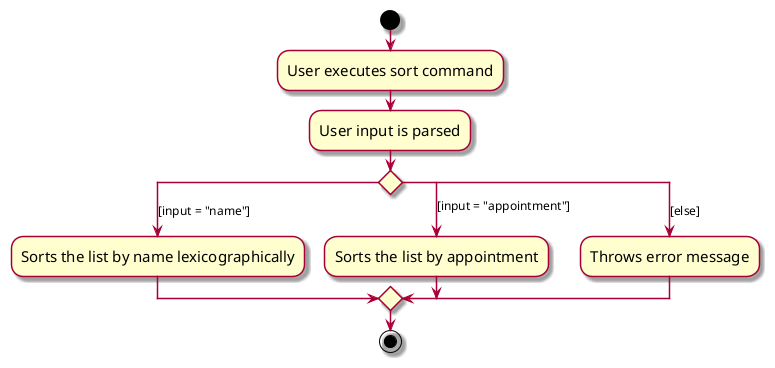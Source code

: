 @startuml
skin rose
skinparam ActivityFontSize 15
skinparam ArrowFontSize 12
start
:User executes sort command;

:User input is parsed;

'Since the beta syntax does not support placing the condition outside the
'diamond we place it as the true branch instead.

switch ()
case([input = "name"])
    :Sorts the list by name lexicographically;
case([input = "appointment"])
    :Sorts the list by appointment;
case([else])
    :Throws error message;
endswitch
stop
@enduml
